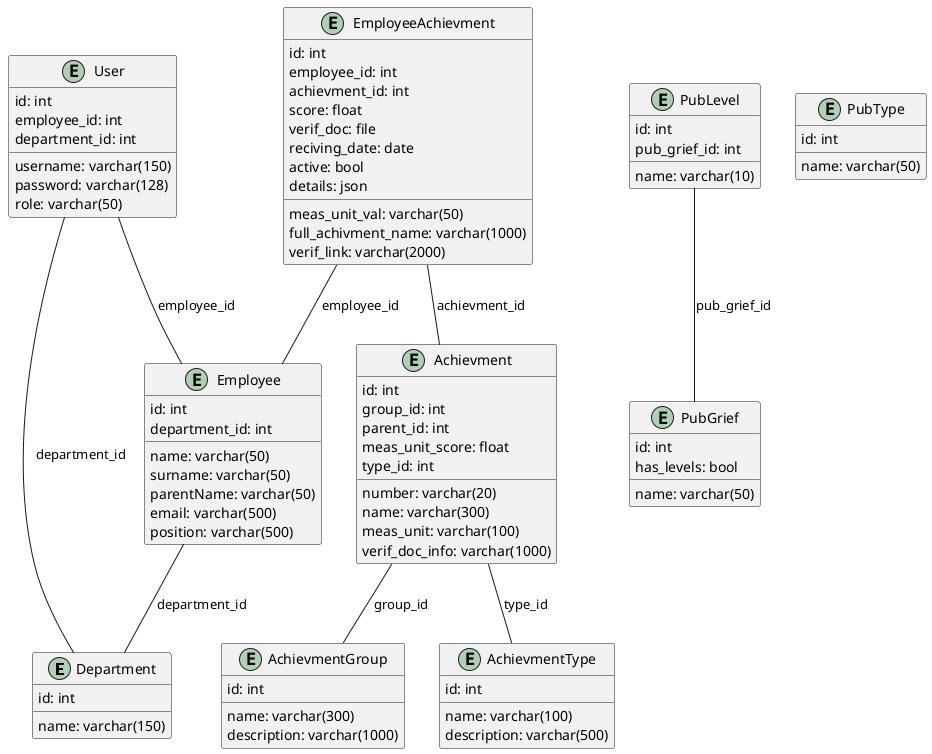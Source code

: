 @startuml
entity Department {
    id: int
    name: varchar(150)
}

entity Employee {
    id: int
    name: varchar(50)
    surname: varchar(50)
    parentName: varchar(50)
    email: varchar(500)
    position: varchar(500)
    department_id: int
}

entity User {
    id: int
    username: varchar(150)
    password: varchar(128)
    employee_id: int
    department_id: int
    role: varchar(50)
}

entity AchievmentGroup {
    id: int
    name: varchar(300)
    description: varchar(1000)
}

entity AchievmentType {
    id: int
    name: varchar(100)
    description: varchar(500)
}

entity Achievment {
    id: int
    group_id: int
    parent_id: int
    number: varchar(20)
    name: varchar(300)
    meas_unit: varchar(100)
    meas_unit_score: float
    verif_doc_info: varchar(1000)
    type_id: int
}

entity EmployeeAchievment {
    id: int
    employee_id: int
    achievment_id: int
    meas_unit_val: varchar(50)
    score: float
    full_achivment_name: varchar(1000)
    verif_doc: file
    verif_link: varchar(2000)
    reciving_date: date
    active: bool
    details: json
}

entity PubGrief {
    id: int
    name: varchar(50)
    has_levels: bool
}

entity PubLevel {
    id: int
    pub_grief_id: int
    name: varchar(10)
}

entity PubType {
    id: int
    name: varchar(50)
}

Employee -- Department : department_id
User -- Employee : employee_id
User -- Department : department_id
Achievment -- AchievmentGroup : group_id
Achievment -- AchievmentType : type_id
EmployeeAchievment -- Employee : employee_id
EmployeeAchievment -- Achievment : achievment_id
PubLevel -- PubGrief : pub_grief_id
@enduml